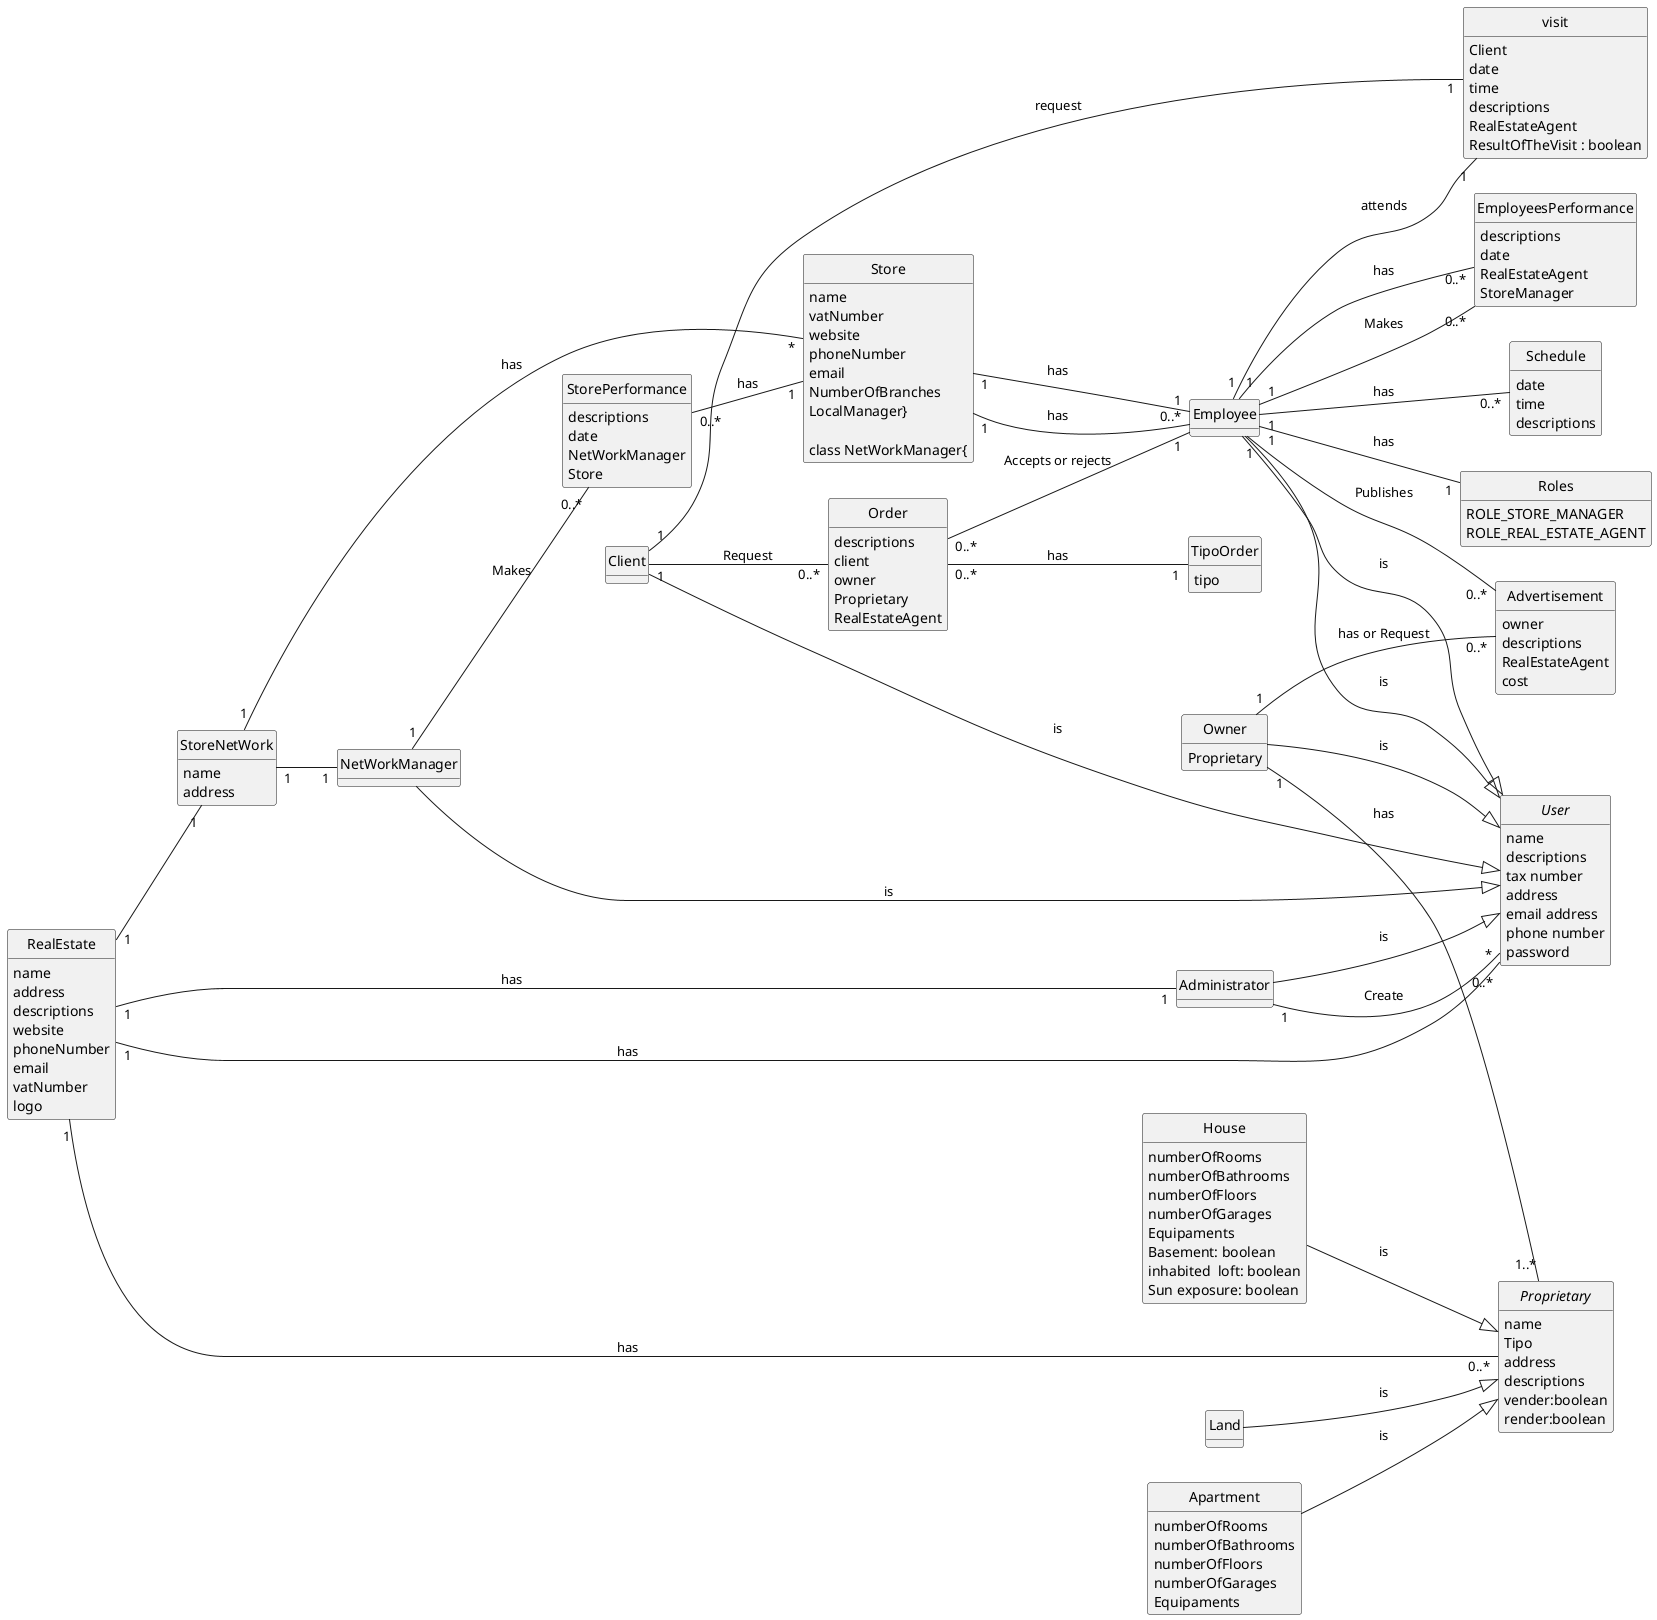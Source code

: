 @startuml
skinparam monochrome true
skinparam packageStyle rectangle
skinparam shadowing false
'skinparam linetype ortho
'left to right direction
skinparam classAttributeIconSize 0
hide circle
hide methods
left to right direction


'title Domain Model

'class Platform {
'  -description
'}

class RealEstate {
    name
    address
    descriptions
    website
    phoneNumber
    email
    vatNumber
    logo
}

class Client {

}
class Owner {
 Proprietary
}
abstract class User {
    name
    descriptions
    tax number
    address
    email address
    phone number
    password
}
abstract class Proprietary {
    name
    Tipo
    address
    descriptions
    vender:boolean
    render:boolean
}
class Land{
}

class Apartment{
numberOfRooms
numberOfBathrooms
numberOfFloors
numberOfGarages
Equipaments

}
class House{
numberOfRooms
    numberOfBathrooms
    numberOfFloors
    numberOfGarages
    Equipaments
    Basement: boolean
    inhabited  loft: boolean
    Sun exposure: boolean

}
class Advertisement{
    owner
    descriptions
    RealEstateAgent
    cost
}
class Schedule{
    date
    time
    descriptions
}
class visit{
    Client
    date
    time
    descriptions
    RealEstateAgent
    ResultOfTheVisit : boolean
}
class Order{
    descriptions
    client
    owner
    Proprietary
    RealEstateAgent
}

enum TipoOrder{
tipo
}
class StoreNetWork{
name
address
}
class Store{
name
vatNumber
website
phoneNumber
email
NumberOfBranches
LocalManager}

class NetWorkManager{
}
class StorePerformance{
descriptions
date
NetWorkManager
Store
}
class Administrator{
}
class EmployeesPerformance{
descriptions
date
RealEstateAgent
StoreManager
}
class Employee{

}
enum Roles{
    ROLE_STORE_MANAGER
    ROLE_REAL_ESTATE_AGENT
}
Employee "1"--"1" Roles : has
RealEstate "1"--"1" StoreNetWork
StoreNetWork "1"--"*" Store : has
Store "1"--"1" Employee :has
StoreNetWork "1"--"1" NetWorkManager

Administrator "1"--"*" User : Create

Administrator --|> User : is
Employee --|> User : is
NetWorkManager --|> User : is
Employee  --|>  User : is
Owner  --|>  User : is
Client  --|>  User : is
RealEstate "1"--" 0..*" User : has
House  --|>  Proprietary : is
Apartment  --|>  Proprietary : is
RealEstate "1"--"0..*" Proprietary : has
Land  --|>  Proprietary : is
Owner "1"--"0..*"Advertisement : has or Request
Employee "1"--"0..*"Advertisement : Publishes
Client "1"--"1"visit : request
Employee "1"--"1"visit : attends
Employee "1"--"0..*"Schedule : has
Order "0..*"--"1" TipoOrder : has
Store "1"--"0..*" Employee : has
Client "1"--"0..*" Order : Request
Order "0..*"--"1" Employee : Accepts or rejects
Employee "1"--"0..*" EmployeesPerformance : Makes
EmployeesPerformance "0..*"--"1" Employee : has
RealEstate "1"--"1" Administrator : has
Owner "1"--"1..*" Proprietary : has
NetWorkManager "1"--"0..*" StorePerformance : Makes
StorePerformance "0..*"--"1" Store : has
@enduml